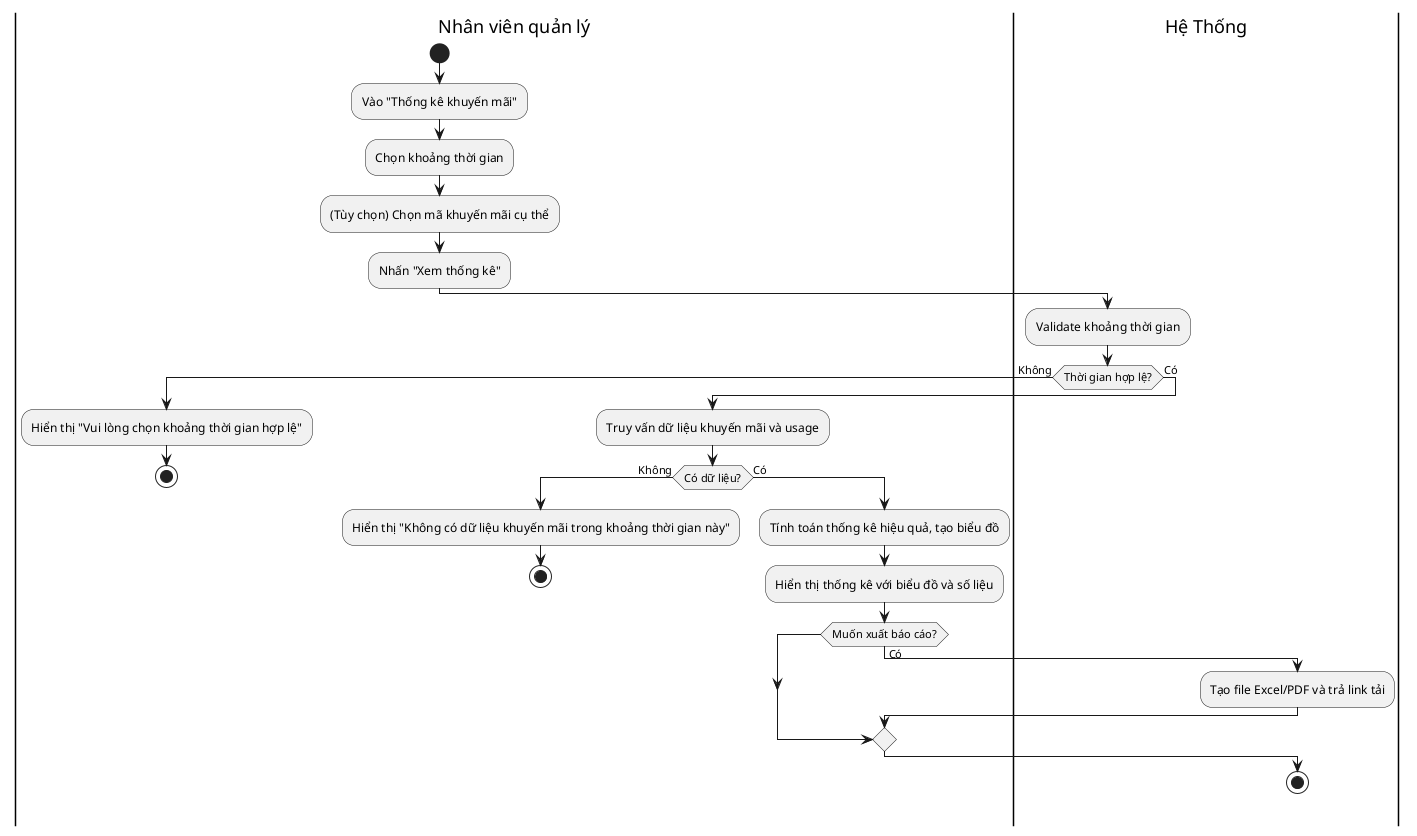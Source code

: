 @startuml thong-ke-khuyen-mai
|Nhân viên quản lý|
start
:Vào "Thống kê khuyến mãi";
:Chọn khoảng thời gian;
:(Tùy chọn) Chọn mã khuyến mãi cụ thể;
:Nhấn "Xem thống kê";
|Hệ Thống|
:Validate khoảng thời gian;
if (Thời gian hợp lệ?) then (Không)
  |Nhân viên quản lý|
  :Hiển thị "Vui lòng chọn khoảng thời gian hợp lệ";
  stop
else (Có)
  :Truy vấn dữ liệu khuyến mãi và usage;
  if (Có dữ liệu?) then (Không)
    |Nhân viên quản lý|
    :Hiển thị "Không có dữ liệu khuyến mãi trong khoảng thời gian này";
    stop
  else (Có)
    :Tính toán thống kê hiệu quả, tạo biểu đồ;
    |Nhân viên quản lý|
    :Hiển thị thống kê với biểu đồ và số liệu;
    if (Muốn xuất báo cáo?) then (Có)
      |Hệ Thống|
      :Tạo file Excel/PDF và trả link tải;
    endif
    stop
  endif
endif
@enduml